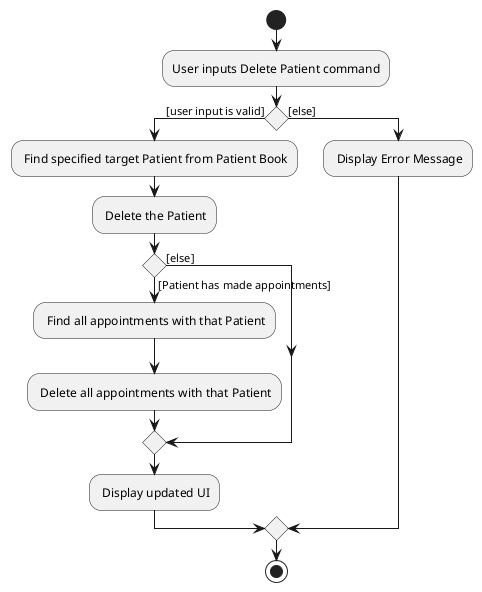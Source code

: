 @startuml

start
:User inputs Delete Patient command;
if () then ([user input is valid])
: Find specified target Patient from Patient Book;
: Delete the Patient;
if () then ([Patient has made appointments])
: Find all appointments with that Patient;
: Delete all appointments with that Patient;
else ([else])
endif
: Display updated UI;
else ([else])
: Display Error Message;
endif
stop

@enduml

